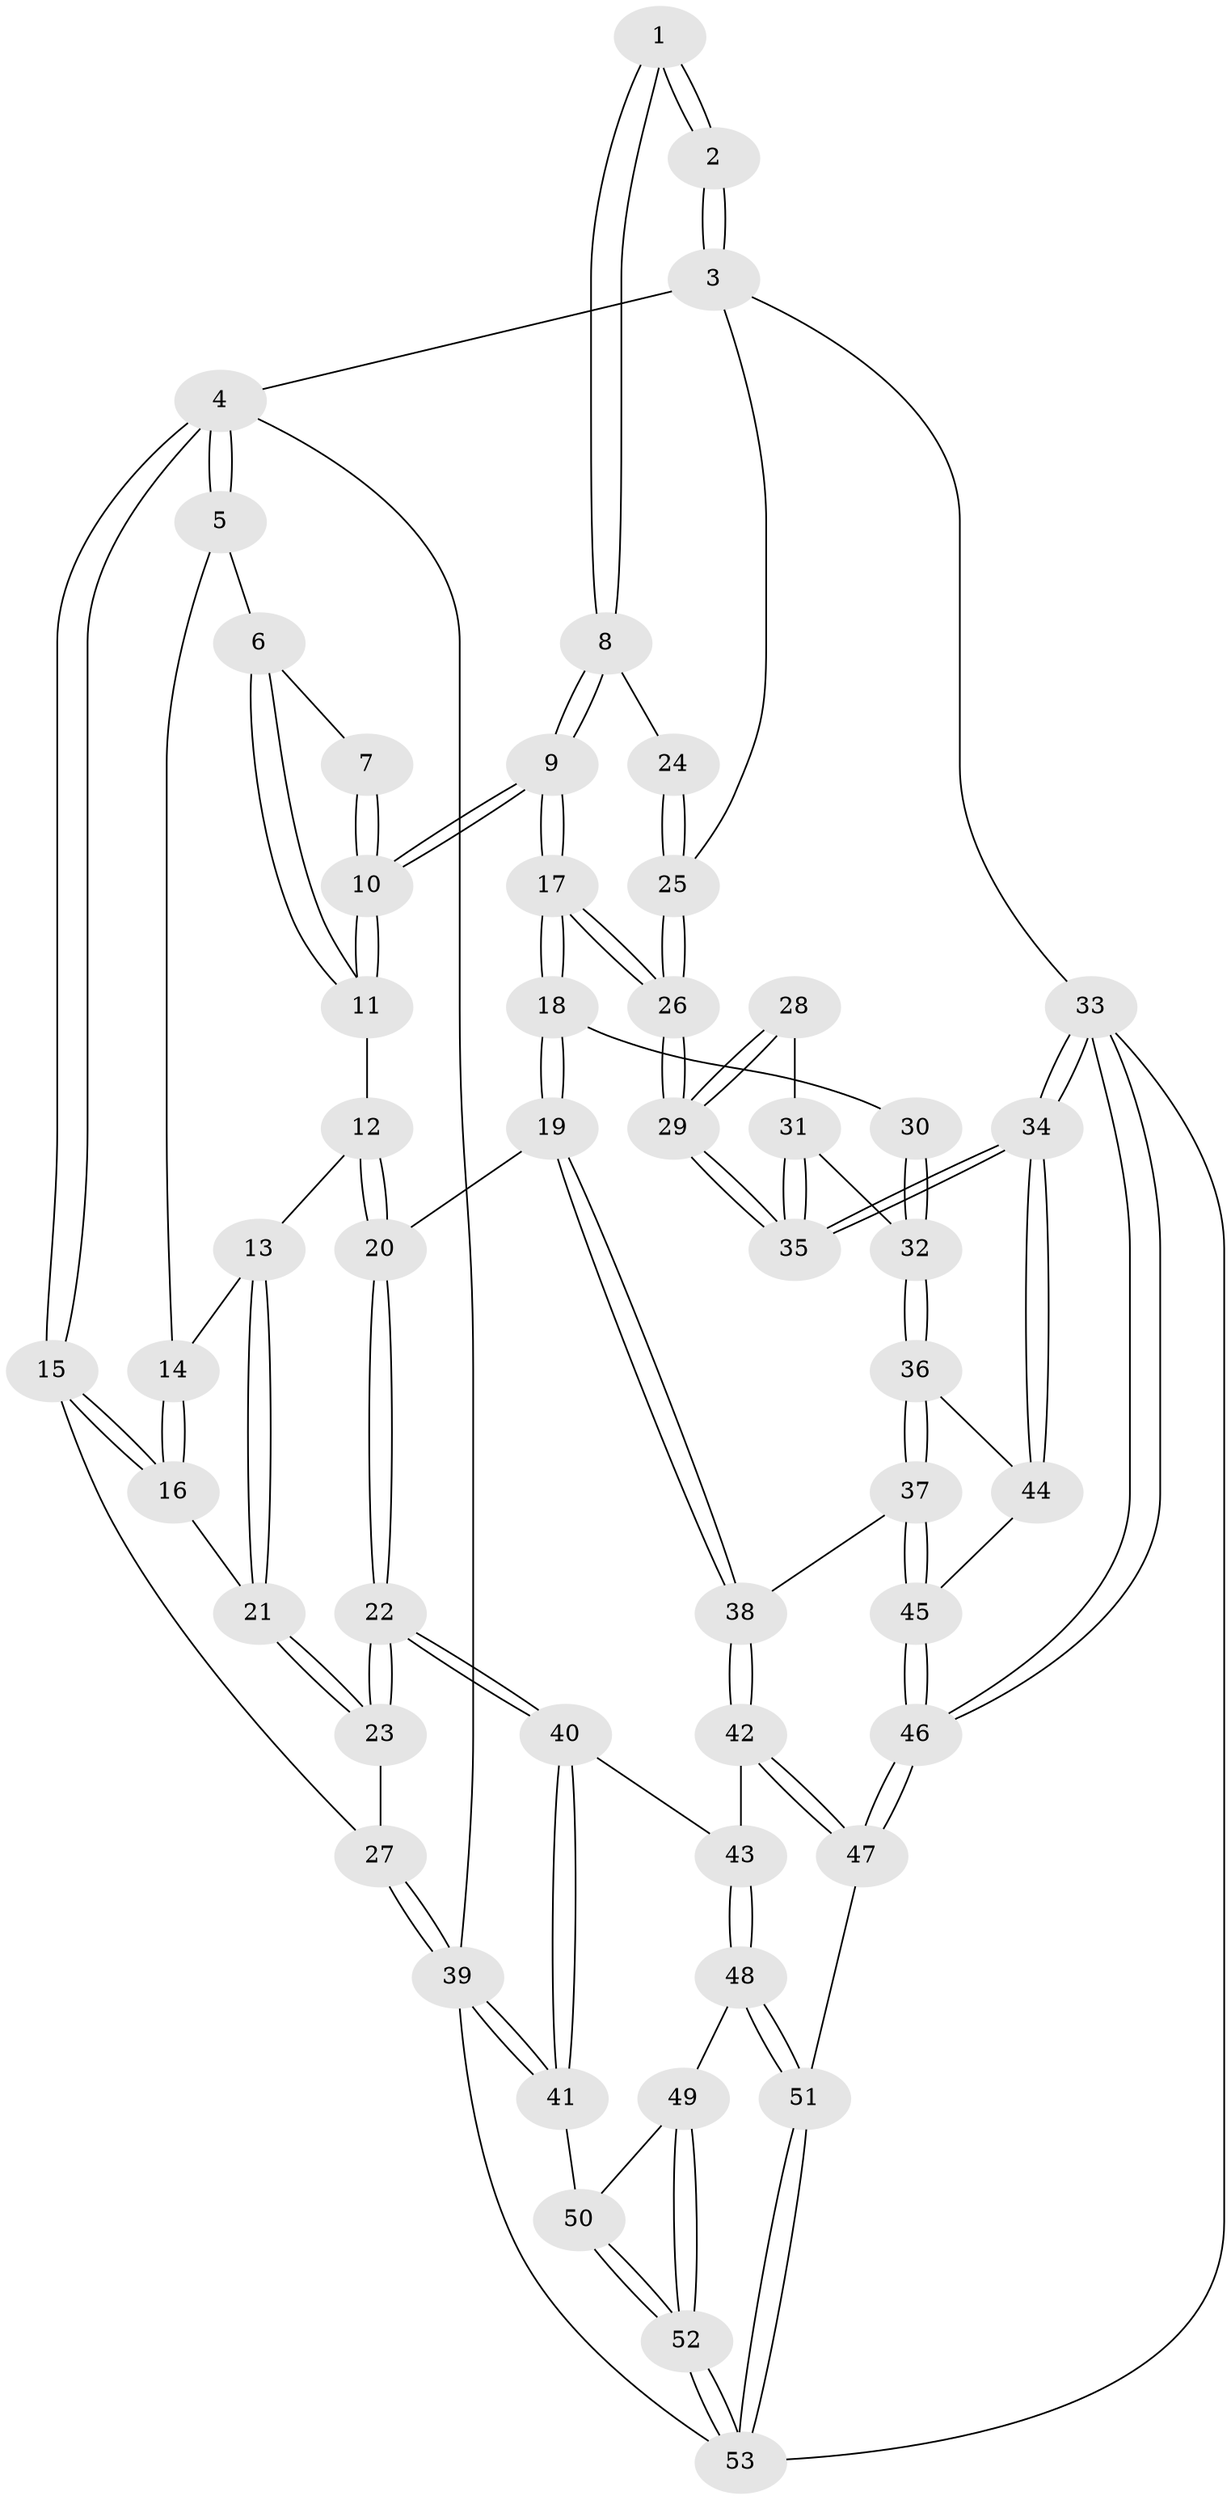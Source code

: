 // Generated by graph-tools (version 1.1) at 2025/03/03/09/25 03:03:24]
// undirected, 53 vertices, 129 edges
graph export_dot {
graph [start="1"]
  node [color=gray90,style=filled];
  1 [pos="+0.9287953211639286+0"];
  2 [pos="+1+0"];
  3 [pos="+1+0"];
  4 [pos="+0+0"];
  5 [pos="+0.34143897930831035+0"];
  6 [pos="+0.4884820127234238+0"];
  7 [pos="+0.728179596031947+0"];
  8 [pos="+0.7759684224983073+0.21852284497473468"];
  9 [pos="+0.7225927138866167+0.26378219196861535"];
  10 [pos="+0.7105302799160028+0.2462548377200622"];
  11 [pos="+0.4939620831413738+0"];
  12 [pos="+0.4209491654698362+0.11121456131823214"];
  13 [pos="+0.32438080017796095+0.1588578314368266"];
  14 [pos="+0.2318427526102105+0.11550542785593255"];
  15 [pos="+0+0.16837479172300582"];
  16 [pos="+0+0.16795373527824864"];
  17 [pos="+0.7096949777886266+0.3208448127834599"];
  18 [pos="+0.6821020011565838+0.38263648462343774"];
  19 [pos="+0.5549787929478226+0.4389920256141669"];
  20 [pos="+0.5083887644865601+0.44063089992985305"];
  21 [pos="+0.28921716647743584+0.25719615635629645"];
  22 [pos="+0.3932465839179857+0.48449184634719217"];
  23 [pos="+0.3485650404880712+0.4499578969461233"];
  24 [pos="+0.8778907718340769+0.20343896349616136"];
  25 [pos="+1+0.3043162832615255"];
  26 [pos="+1+0.348976498990187"];
  27 [pos="+0+0.33651923214048224"];
  28 [pos="+0.9060968126893552+0.4812717795882712"];
  29 [pos="+1+0.5255023909493051"];
  30 [pos="+0.7243149576233541+0.41864723482155425"];
  31 [pos="+0.8498369064884389+0.6560173010988509"];
  32 [pos="+0.8075584966545479+0.6673953311456744"];
  33 [pos="+1+1"];
  34 [pos="+1+1"];
  35 [pos="+1+0.6471325337927442"];
  36 [pos="+0.7816036083828342+0.7146642337231087"];
  37 [pos="+0.6946636770960279+0.7312682233231554"];
  38 [pos="+0.6536446852835734+0.7271930711150936"];
  39 [pos="+0+0.7016880697897724"];
  40 [pos="+0.31531823493490585+0.6825714147958086"];
  41 [pos="+0+0.7258028947606169"];
  42 [pos="+0.5933309809214246+0.7838532860976228"];
  43 [pos="+0.3421308683538337+0.7316954675997469"];
  44 [pos="+0.8044153563456325+0.7465998888249435"];
  45 [pos="+0.7733814526742796+1"];
  46 [pos="+0.7806269051019412+1"];
  47 [pos="+0.6245241346563016+1"];
  48 [pos="+0.34814238541251197+0.8514569341712208"];
  49 [pos="+0.2339473825656832+0.9394681632588456"];
  50 [pos="+0.07456940122776011+0.887771800073027"];
  51 [pos="+0.5414070409894906+1"];
  52 [pos="+0.15033928039582903+1"];
  53 [pos="+0.14929277312203468+1"];
  1 -- 2;
  1 -- 2;
  1 -- 8;
  1 -- 8;
  2 -- 3;
  2 -- 3;
  3 -- 4;
  3 -- 25;
  3 -- 33;
  4 -- 5;
  4 -- 5;
  4 -- 15;
  4 -- 15;
  4 -- 39;
  5 -- 6;
  5 -- 14;
  6 -- 7;
  6 -- 11;
  6 -- 11;
  7 -- 10;
  7 -- 10;
  8 -- 9;
  8 -- 9;
  8 -- 24;
  9 -- 10;
  9 -- 10;
  9 -- 17;
  9 -- 17;
  10 -- 11;
  10 -- 11;
  11 -- 12;
  12 -- 13;
  12 -- 20;
  12 -- 20;
  13 -- 14;
  13 -- 21;
  13 -- 21;
  14 -- 16;
  14 -- 16;
  15 -- 16;
  15 -- 16;
  15 -- 27;
  16 -- 21;
  17 -- 18;
  17 -- 18;
  17 -- 26;
  17 -- 26;
  18 -- 19;
  18 -- 19;
  18 -- 30;
  19 -- 20;
  19 -- 38;
  19 -- 38;
  20 -- 22;
  20 -- 22;
  21 -- 23;
  21 -- 23;
  22 -- 23;
  22 -- 23;
  22 -- 40;
  22 -- 40;
  23 -- 27;
  24 -- 25;
  24 -- 25;
  25 -- 26;
  25 -- 26;
  26 -- 29;
  26 -- 29;
  27 -- 39;
  27 -- 39;
  28 -- 29;
  28 -- 29;
  28 -- 31;
  29 -- 35;
  29 -- 35;
  30 -- 32;
  30 -- 32;
  31 -- 32;
  31 -- 35;
  31 -- 35;
  32 -- 36;
  32 -- 36;
  33 -- 34;
  33 -- 34;
  33 -- 46;
  33 -- 46;
  33 -- 53;
  34 -- 35;
  34 -- 35;
  34 -- 44;
  34 -- 44;
  36 -- 37;
  36 -- 37;
  36 -- 44;
  37 -- 38;
  37 -- 45;
  37 -- 45;
  38 -- 42;
  38 -- 42;
  39 -- 41;
  39 -- 41;
  39 -- 53;
  40 -- 41;
  40 -- 41;
  40 -- 43;
  41 -- 50;
  42 -- 43;
  42 -- 47;
  42 -- 47;
  43 -- 48;
  43 -- 48;
  44 -- 45;
  45 -- 46;
  45 -- 46;
  46 -- 47;
  46 -- 47;
  47 -- 51;
  48 -- 49;
  48 -- 51;
  48 -- 51;
  49 -- 50;
  49 -- 52;
  49 -- 52;
  50 -- 52;
  50 -- 52;
  51 -- 53;
  51 -- 53;
  52 -- 53;
  52 -- 53;
}
